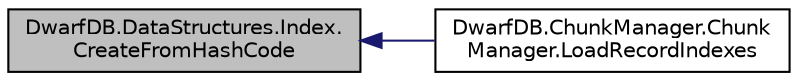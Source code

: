 digraph "DwarfDB.DataStructures.Index.CreateFromHashCode"
{
  edge [fontname="Helvetica",fontsize="10",labelfontname="Helvetica",labelfontsize="10"];
  node [fontname="Helvetica",fontsize="10",shape=record];
  rankdir="LR";
  Node1 [label="DwarfDB.DataStructures.Index.\lCreateFromHashCode",height=0.2,width=0.4,color="black", fillcolor="grey75", style="filled", fontcolor="black"];
  Node1 -> Node2 [dir="back",color="midnightblue",fontsize="10",style="solid"];
  Node2 [label="DwarfDB.ChunkManager.Chunk\lManager.LoadRecordIndexes",height=0.2,width=0.4,color="black", fillcolor="white", style="filled",URL="$class_dwarf_d_b_1_1_chunk_manager_1_1_chunk_manager.html#a80aab988ea4c69f7abcfcd2015623a9c",tooltip="Loading an index for each record "];
}
